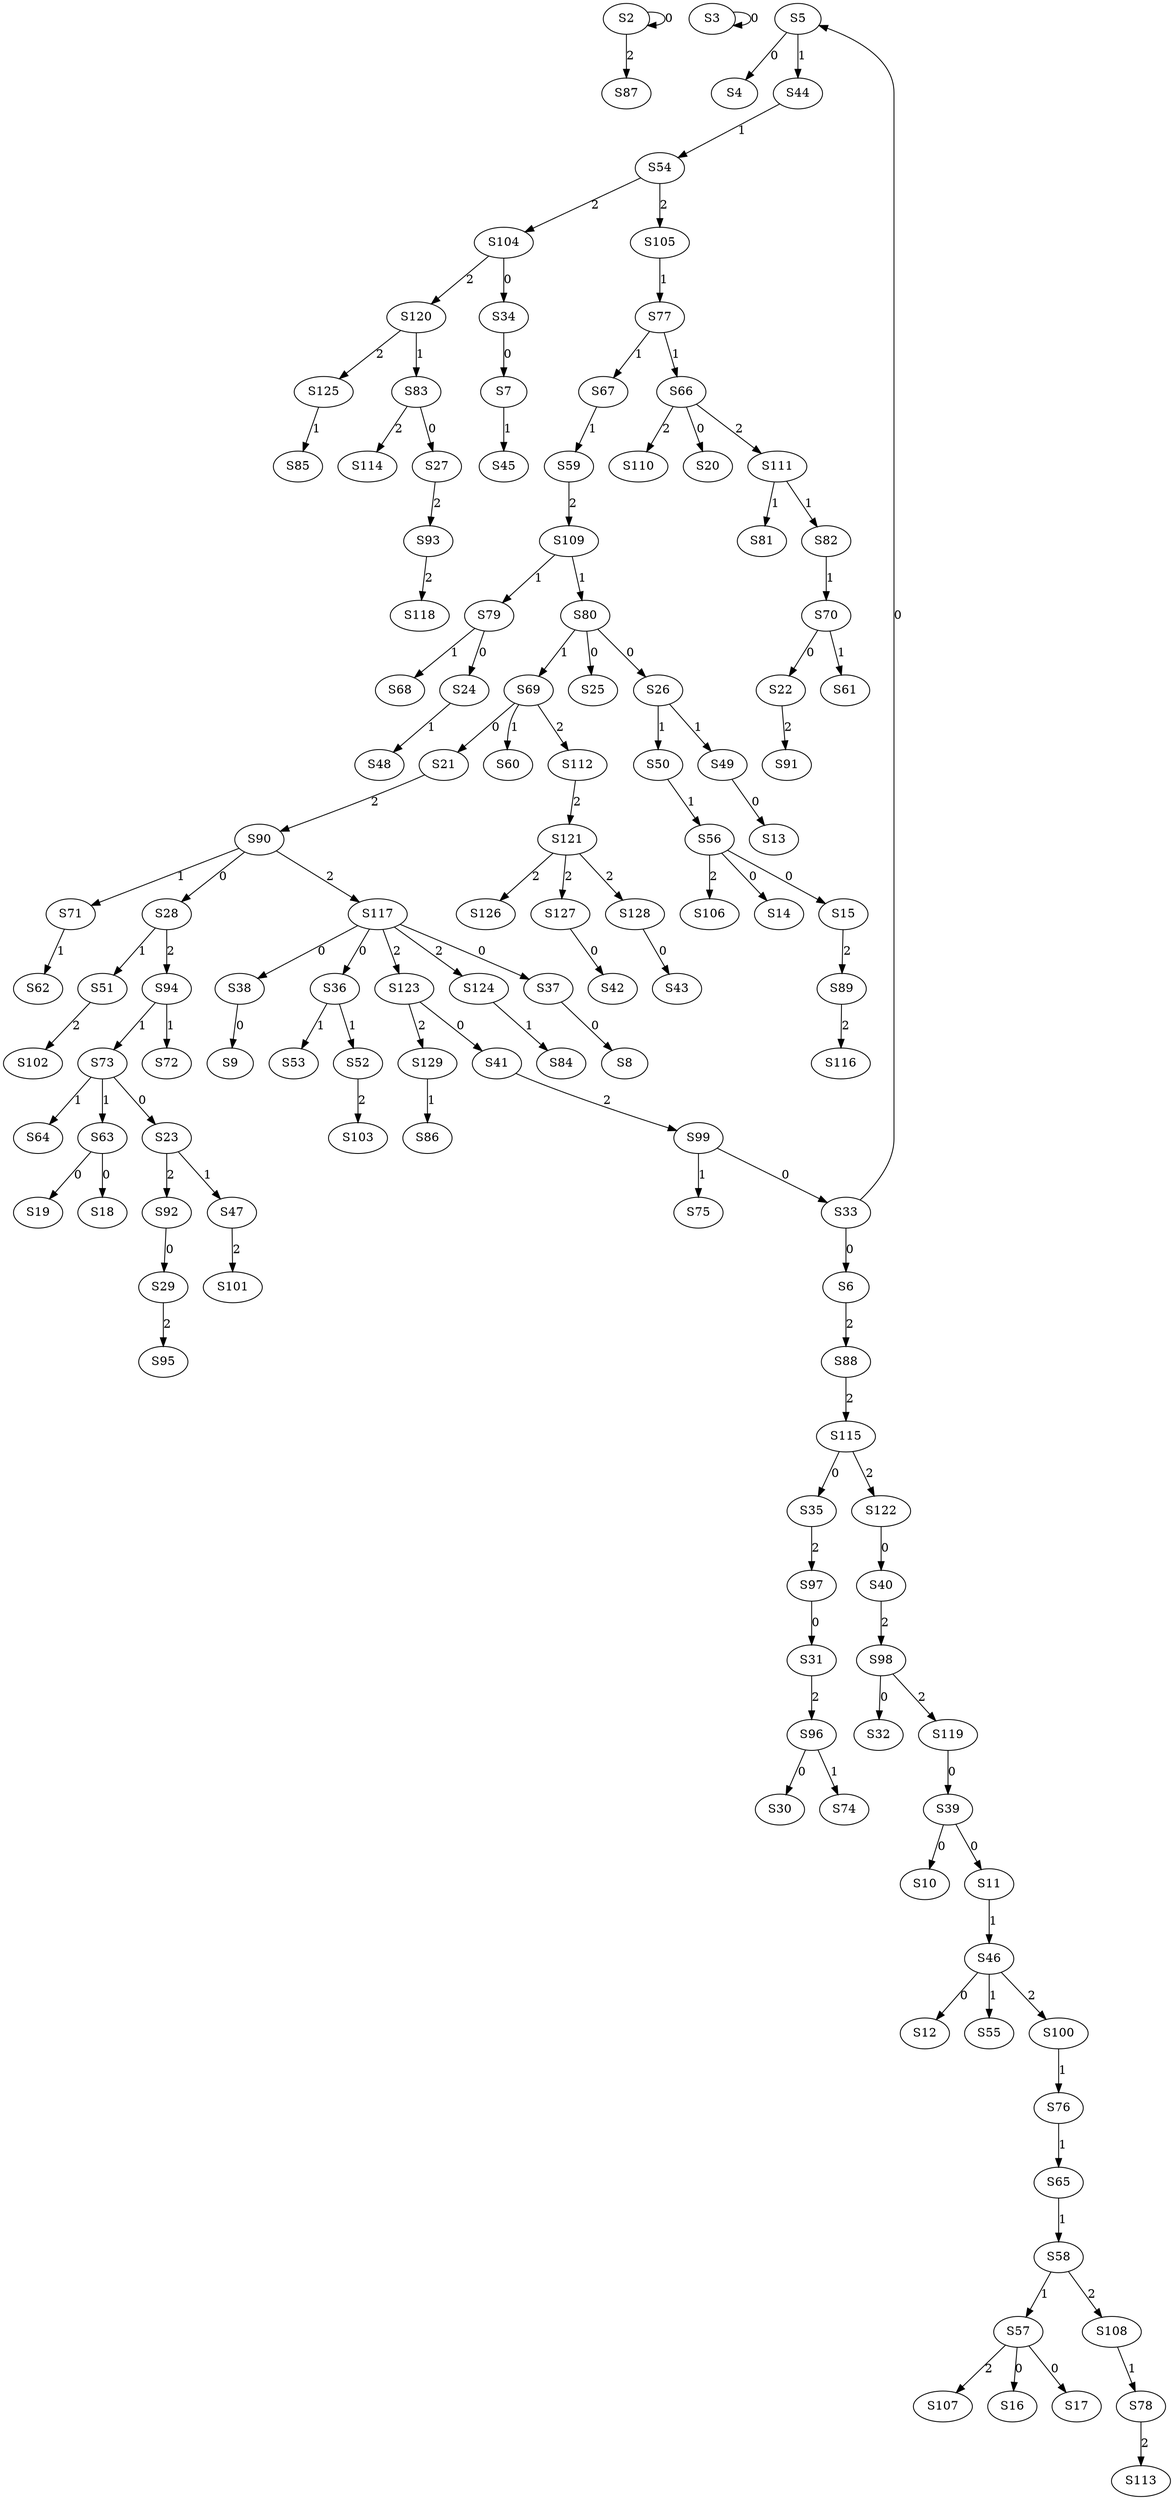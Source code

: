 strict digraph {
	S2 -> S2 [ label = 0 ];
	S3 -> S3 [ label = 0 ];
	S5 -> S4 [ label = 0 ];
	S33 -> S5 [ label = 0 ];
	S33 -> S6 [ label = 0 ];
	S34 -> S7 [ label = 0 ];
	S37 -> S8 [ label = 0 ];
	S38 -> S9 [ label = 0 ];
	S39 -> S10 [ label = 0 ];
	S39 -> S11 [ label = 0 ];
	S46 -> S12 [ label = 0 ];
	S49 -> S13 [ label = 0 ];
	S56 -> S14 [ label = 0 ];
	S56 -> S15 [ label = 0 ];
	S57 -> S16 [ label = 0 ];
	S57 -> S17 [ label = 0 ];
	S63 -> S18 [ label = 0 ];
	S63 -> S19 [ label = 0 ];
	S66 -> S20 [ label = 0 ];
	S69 -> S21 [ label = 0 ];
	S70 -> S22 [ label = 0 ];
	S73 -> S23 [ label = 0 ];
	S79 -> S24 [ label = 0 ];
	S80 -> S25 [ label = 0 ];
	S80 -> S26 [ label = 0 ];
	S83 -> S27 [ label = 0 ];
	S90 -> S28 [ label = 0 ];
	S92 -> S29 [ label = 0 ];
	S96 -> S30 [ label = 0 ];
	S97 -> S31 [ label = 0 ];
	S98 -> S32 [ label = 0 ];
	S99 -> S33 [ label = 0 ];
	S104 -> S34 [ label = 0 ];
	S115 -> S35 [ label = 0 ];
	S117 -> S36 [ label = 0 ];
	S117 -> S37 [ label = 0 ];
	S117 -> S38 [ label = 0 ];
	S119 -> S39 [ label = 0 ];
	S122 -> S40 [ label = 0 ];
	S123 -> S41 [ label = 0 ];
	S127 -> S42 [ label = 0 ];
	S128 -> S43 [ label = 0 ];
	S5 -> S44 [ label = 1 ];
	S7 -> S45 [ label = 1 ];
	S11 -> S46 [ label = 1 ];
	S23 -> S47 [ label = 1 ];
	S24 -> S48 [ label = 1 ];
	S26 -> S49 [ label = 1 ];
	S26 -> S50 [ label = 1 ];
	S28 -> S51 [ label = 1 ];
	S36 -> S52 [ label = 1 ];
	S36 -> S53 [ label = 1 ];
	S44 -> S54 [ label = 1 ];
	S46 -> S55 [ label = 1 ];
	S50 -> S56 [ label = 1 ];
	S58 -> S57 [ label = 1 ];
	S65 -> S58 [ label = 1 ];
	S67 -> S59 [ label = 1 ];
	S69 -> S60 [ label = 1 ];
	S70 -> S61 [ label = 1 ];
	S71 -> S62 [ label = 1 ];
	S73 -> S63 [ label = 1 ];
	S73 -> S64 [ label = 1 ];
	S76 -> S65 [ label = 1 ];
	S77 -> S66 [ label = 1 ];
	S77 -> S67 [ label = 1 ];
	S79 -> S68 [ label = 1 ];
	S80 -> S69 [ label = 1 ];
	S82 -> S70 [ label = 1 ];
	S90 -> S71 [ label = 1 ];
	S94 -> S72 [ label = 1 ];
	S94 -> S73 [ label = 1 ];
	S96 -> S74 [ label = 1 ];
	S99 -> S75 [ label = 1 ];
	S100 -> S76 [ label = 1 ];
	S105 -> S77 [ label = 1 ];
	S108 -> S78 [ label = 1 ];
	S109 -> S79 [ label = 1 ];
	S109 -> S80 [ label = 1 ];
	S111 -> S81 [ label = 1 ];
	S111 -> S82 [ label = 1 ];
	S120 -> S83 [ label = 1 ];
	S124 -> S84 [ label = 1 ];
	S125 -> S85 [ label = 1 ];
	S129 -> S86 [ label = 1 ];
	S2 -> S87 [ label = 2 ];
	S6 -> S88 [ label = 2 ];
	S15 -> S89 [ label = 2 ];
	S21 -> S90 [ label = 2 ];
	S22 -> S91 [ label = 2 ];
	S23 -> S92 [ label = 2 ];
	S27 -> S93 [ label = 2 ];
	S28 -> S94 [ label = 2 ];
	S29 -> S95 [ label = 2 ];
	S31 -> S96 [ label = 2 ];
	S35 -> S97 [ label = 2 ];
	S40 -> S98 [ label = 2 ];
	S41 -> S99 [ label = 2 ];
	S46 -> S100 [ label = 2 ];
	S47 -> S101 [ label = 2 ];
	S51 -> S102 [ label = 2 ];
	S52 -> S103 [ label = 2 ];
	S54 -> S104 [ label = 2 ];
	S54 -> S105 [ label = 2 ];
	S56 -> S106 [ label = 2 ];
	S57 -> S107 [ label = 2 ];
	S58 -> S108 [ label = 2 ];
	S59 -> S109 [ label = 2 ];
	S66 -> S110 [ label = 2 ];
	S66 -> S111 [ label = 2 ];
	S69 -> S112 [ label = 2 ];
	S78 -> S113 [ label = 2 ];
	S83 -> S114 [ label = 2 ];
	S88 -> S115 [ label = 2 ];
	S89 -> S116 [ label = 2 ];
	S90 -> S117 [ label = 2 ];
	S93 -> S118 [ label = 2 ];
	S98 -> S119 [ label = 2 ];
	S104 -> S120 [ label = 2 ];
	S112 -> S121 [ label = 2 ];
	S115 -> S122 [ label = 2 ];
	S117 -> S123 [ label = 2 ];
	S117 -> S124 [ label = 2 ];
	S120 -> S125 [ label = 2 ];
	S121 -> S126 [ label = 2 ];
	S121 -> S127 [ label = 2 ];
	S121 -> S128 [ label = 2 ];
	S123 -> S129 [ label = 2 ];
}